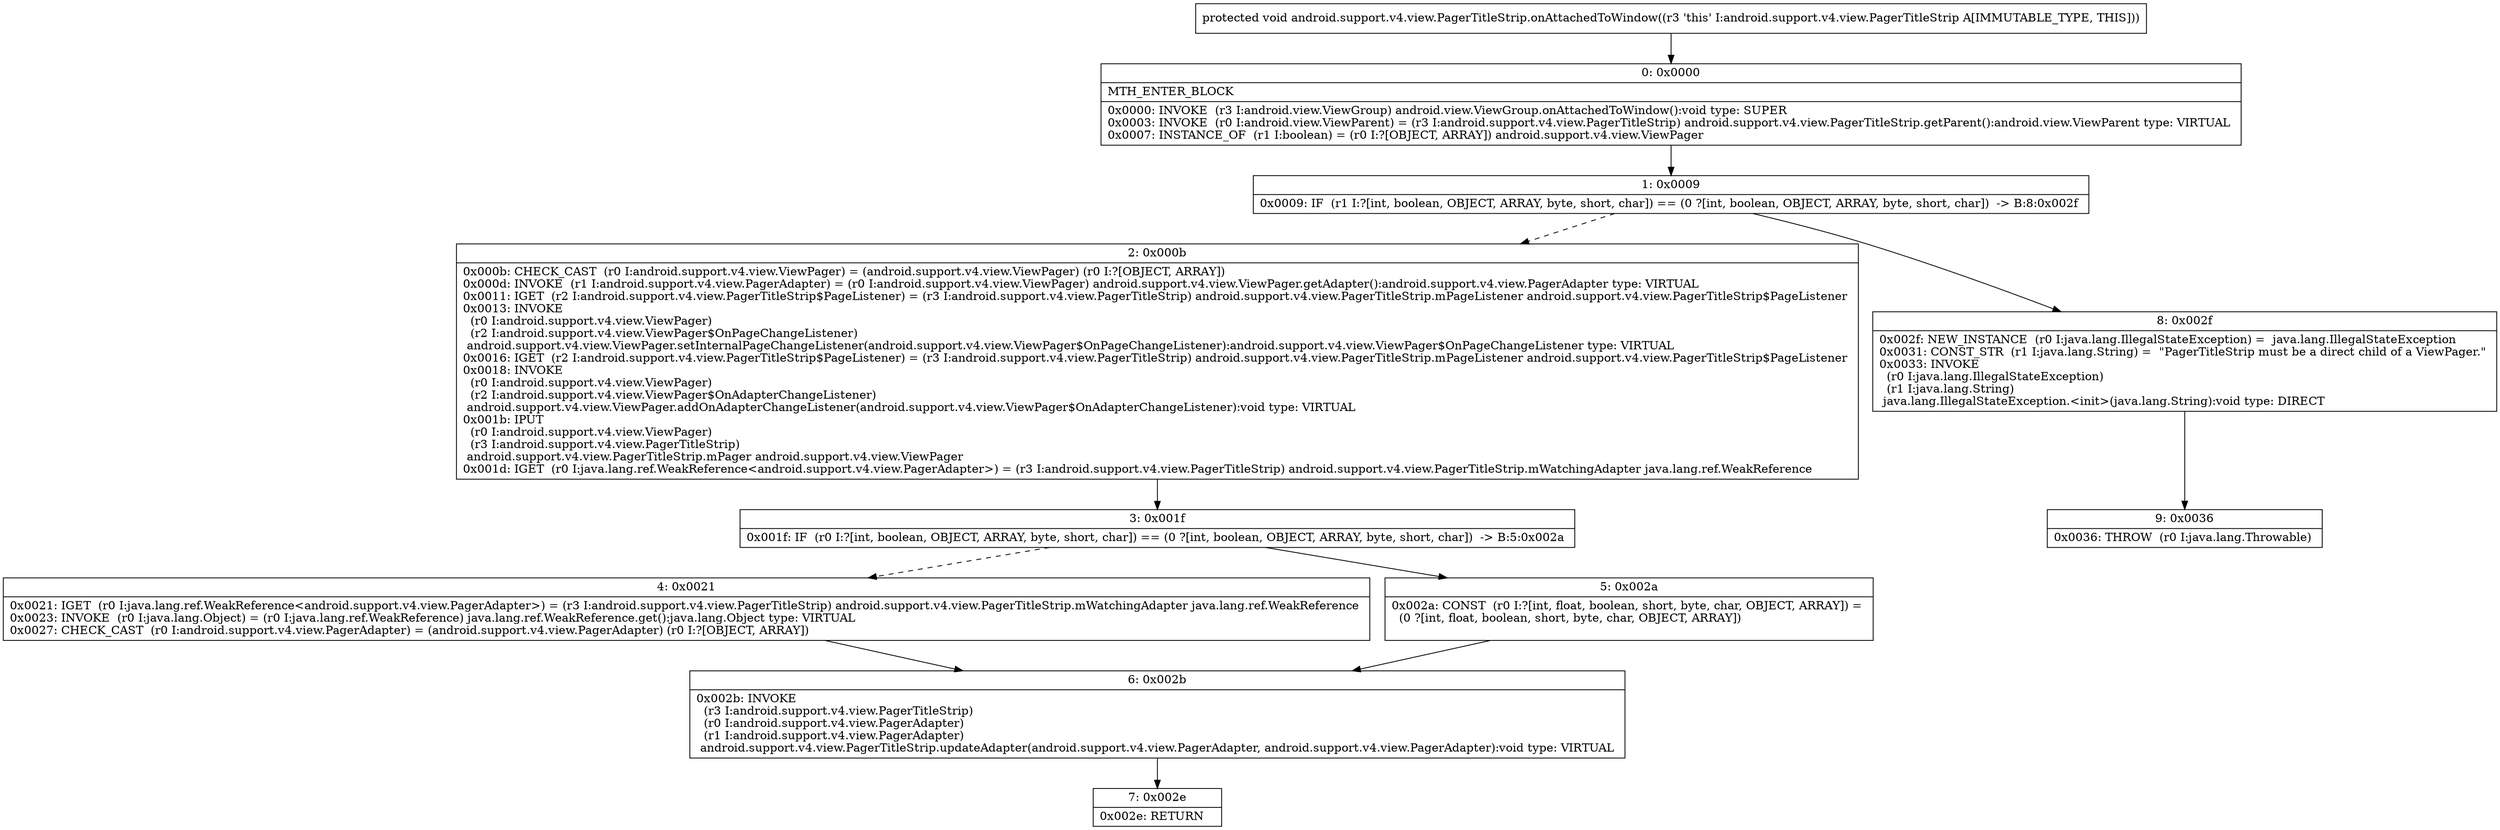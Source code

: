digraph "CFG forandroid.support.v4.view.PagerTitleStrip.onAttachedToWindow()V" {
Node_0 [shape=record,label="{0\:\ 0x0000|MTH_ENTER_BLOCK\l|0x0000: INVOKE  (r3 I:android.view.ViewGroup) android.view.ViewGroup.onAttachedToWindow():void type: SUPER \l0x0003: INVOKE  (r0 I:android.view.ViewParent) = (r3 I:android.support.v4.view.PagerTitleStrip) android.support.v4.view.PagerTitleStrip.getParent():android.view.ViewParent type: VIRTUAL \l0x0007: INSTANCE_OF  (r1 I:boolean) = (r0 I:?[OBJECT, ARRAY]) android.support.v4.view.ViewPager \l}"];
Node_1 [shape=record,label="{1\:\ 0x0009|0x0009: IF  (r1 I:?[int, boolean, OBJECT, ARRAY, byte, short, char]) == (0 ?[int, boolean, OBJECT, ARRAY, byte, short, char])  \-\> B:8:0x002f \l}"];
Node_2 [shape=record,label="{2\:\ 0x000b|0x000b: CHECK_CAST  (r0 I:android.support.v4.view.ViewPager) = (android.support.v4.view.ViewPager) (r0 I:?[OBJECT, ARRAY]) \l0x000d: INVOKE  (r1 I:android.support.v4.view.PagerAdapter) = (r0 I:android.support.v4.view.ViewPager) android.support.v4.view.ViewPager.getAdapter():android.support.v4.view.PagerAdapter type: VIRTUAL \l0x0011: IGET  (r2 I:android.support.v4.view.PagerTitleStrip$PageListener) = (r3 I:android.support.v4.view.PagerTitleStrip) android.support.v4.view.PagerTitleStrip.mPageListener android.support.v4.view.PagerTitleStrip$PageListener \l0x0013: INVOKE  \l  (r0 I:android.support.v4.view.ViewPager)\l  (r2 I:android.support.v4.view.ViewPager$OnPageChangeListener)\l android.support.v4.view.ViewPager.setInternalPageChangeListener(android.support.v4.view.ViewPager$OnPageChangeListener):android.support.v4.view.ViewPager$OnPageChangeListener type: VIRTUAL \l0x0016: IGET  (r2 I:android.support.v4.view.PagerTitleStrip$PageListener) = (r3 I:android.support.v4.view.PagerTitleStrip) android.support.v4.view.PagerTitleStrip.mPageListener android.support.v4.view.PagerTitleStrip$PageListener \l0x0018: INVOKE  \l  (r0 I:android.support.v4.view.ViewPager)\l  (r2 I:android.support.v4.view.ViewPager$OnAdapterChangeListener)\l android.support.v4.view.ViewPager.addOnAdapterChangeListener(android.support.v4.view.ViewPager$OnAdapterChangeListener):void type: VIRTUAL \l0x001b: IPUT  \l  (r0 I:android.support.v4.view.ViewPager)\l  (r3 I:android.support.v4.view.PagerTitleStrip)\l android.support.v4.view.PagerTitleStrip.mPager android.support.v4.view.ViewPager \l0x001d: IGET  (r0 I:java.lang.ref.WeakReference\<android.support.v4.view.PagerAdapter\>) = (r3 I:android.support.v4.view.PagerTitleStrip) android.support.v4.view.PagerTitleStrip.mWatchingAdapter java.lang.ref.WeakReference \l}"];
Node_3 [shape=record,label="{3\:\ 0x001f|0x001f: IF  (r0 I:?[int, boolean, OBJECT, ARRAY, byte, short, char]) == (0 ?[int, boolean, OBJECT, ARRAY, byte, short, char])  \-\> B:5:0x002a \l}"];
Node_4 [shape=record,label="{4\:\ 0x0021|0x0021: IGET  (r0 I:java.lang.ref.WeakReference\<android.support.v4.view.PagerAdapter\>) = (r3 I:android.support.v4.view.PagerTitleStrip) android.support.v4.view.PagerTitleStrip.mWatchingAdapter java.lang.ref.WeakReference \l0x0023: INVOKE  (r0 I:java.lang.Object) = (r0 I:java.lang.ref.WeakReference) java.lang.ref.WeakReference.get():java.lang.Object type: VIRTUAL \l0x0027: CHECK_CAST  (r0 I:android.support.v4.view.PagerAdapter) = (android.support.v4.view.PagerAdapter) (r0 I:?[OBJECT, ARRAY]) \l}"];
Node_5 [shape=record,label="{5\:\ 0x002a|0x002a: CONST  (r0 I:?[int, float, boolean, short, byte, char, OBJECT, ARRAY]) = \l  (0 ?[int, float, boolean, short, byte, char, OBJECT, ARRAY])\l \l}"];
Node_6 [shape=record,label="{6\:\ 0x002b|0x002b: INVOKE  \l  (r3 I:android.support.v4.view.PagerTitleStrip)\l  (r0 I:android.support.v4.view.PagerAdapter)\l  (r1 I:android.support.v4.view.PagerAdapter)\l android.support.v4.view.PagerTitleStrip.updateAdapter(android.support.v4.view.PagerAdapter, android.support.v4.view.PagerAdapter):void type: VIRTUAL \l}"];
Node_7 [shape=record,label="{7\:\ 0x002e|0x002e: RETURN   \l}"];
Node_8 [shape=record,label="{8\:\ 0x002f|0x002f: NEW_INSTANCE  (r0 I:java.lang.IllegalStateException) =  java.lang.IllegalStateException \l0x0031: CONST_STR  (r1 I:java.lang.String) =  \"PagerTitleStrip must be a direct child of a ViewPager.\" \l0x0033: INVOKE  \l  (r0 I:java.lang.IllegalStateException)\l  (r1 I:java.lang.String)\l java.lang.IllegalStateException.\<init\>(java.lang.String):void type: DIRECT \l}"];
Node_9 [shape=record,label="{9\:\ 0x0036|0x0036: THROW  (r0 I:java.lang.Throwable) \l}"];
MethodNode[shape=record,label="{protected void android.support.v4.view.PagerTitleStrip.onAttachedToWindow((r3 'this' I:android.support.v4.view.PagerTitleStrip A[IMMUTABLE_TYPE, THIS])) }"];
MethodNode -> Node_0;
Node_0 -> Node_1;
Node_1 -> Node_2[style=dashed];
Node_1 -> Node_8;
Node_2 -> Node_3;
Node_3 -> Node_4[style=dashed];
Node_3 -> Node_5;
Node_4 -> Node_6;
Node_5 -> Node_6;
Node_6 -> Node_7;
Node_8 -> Node_9;
}

